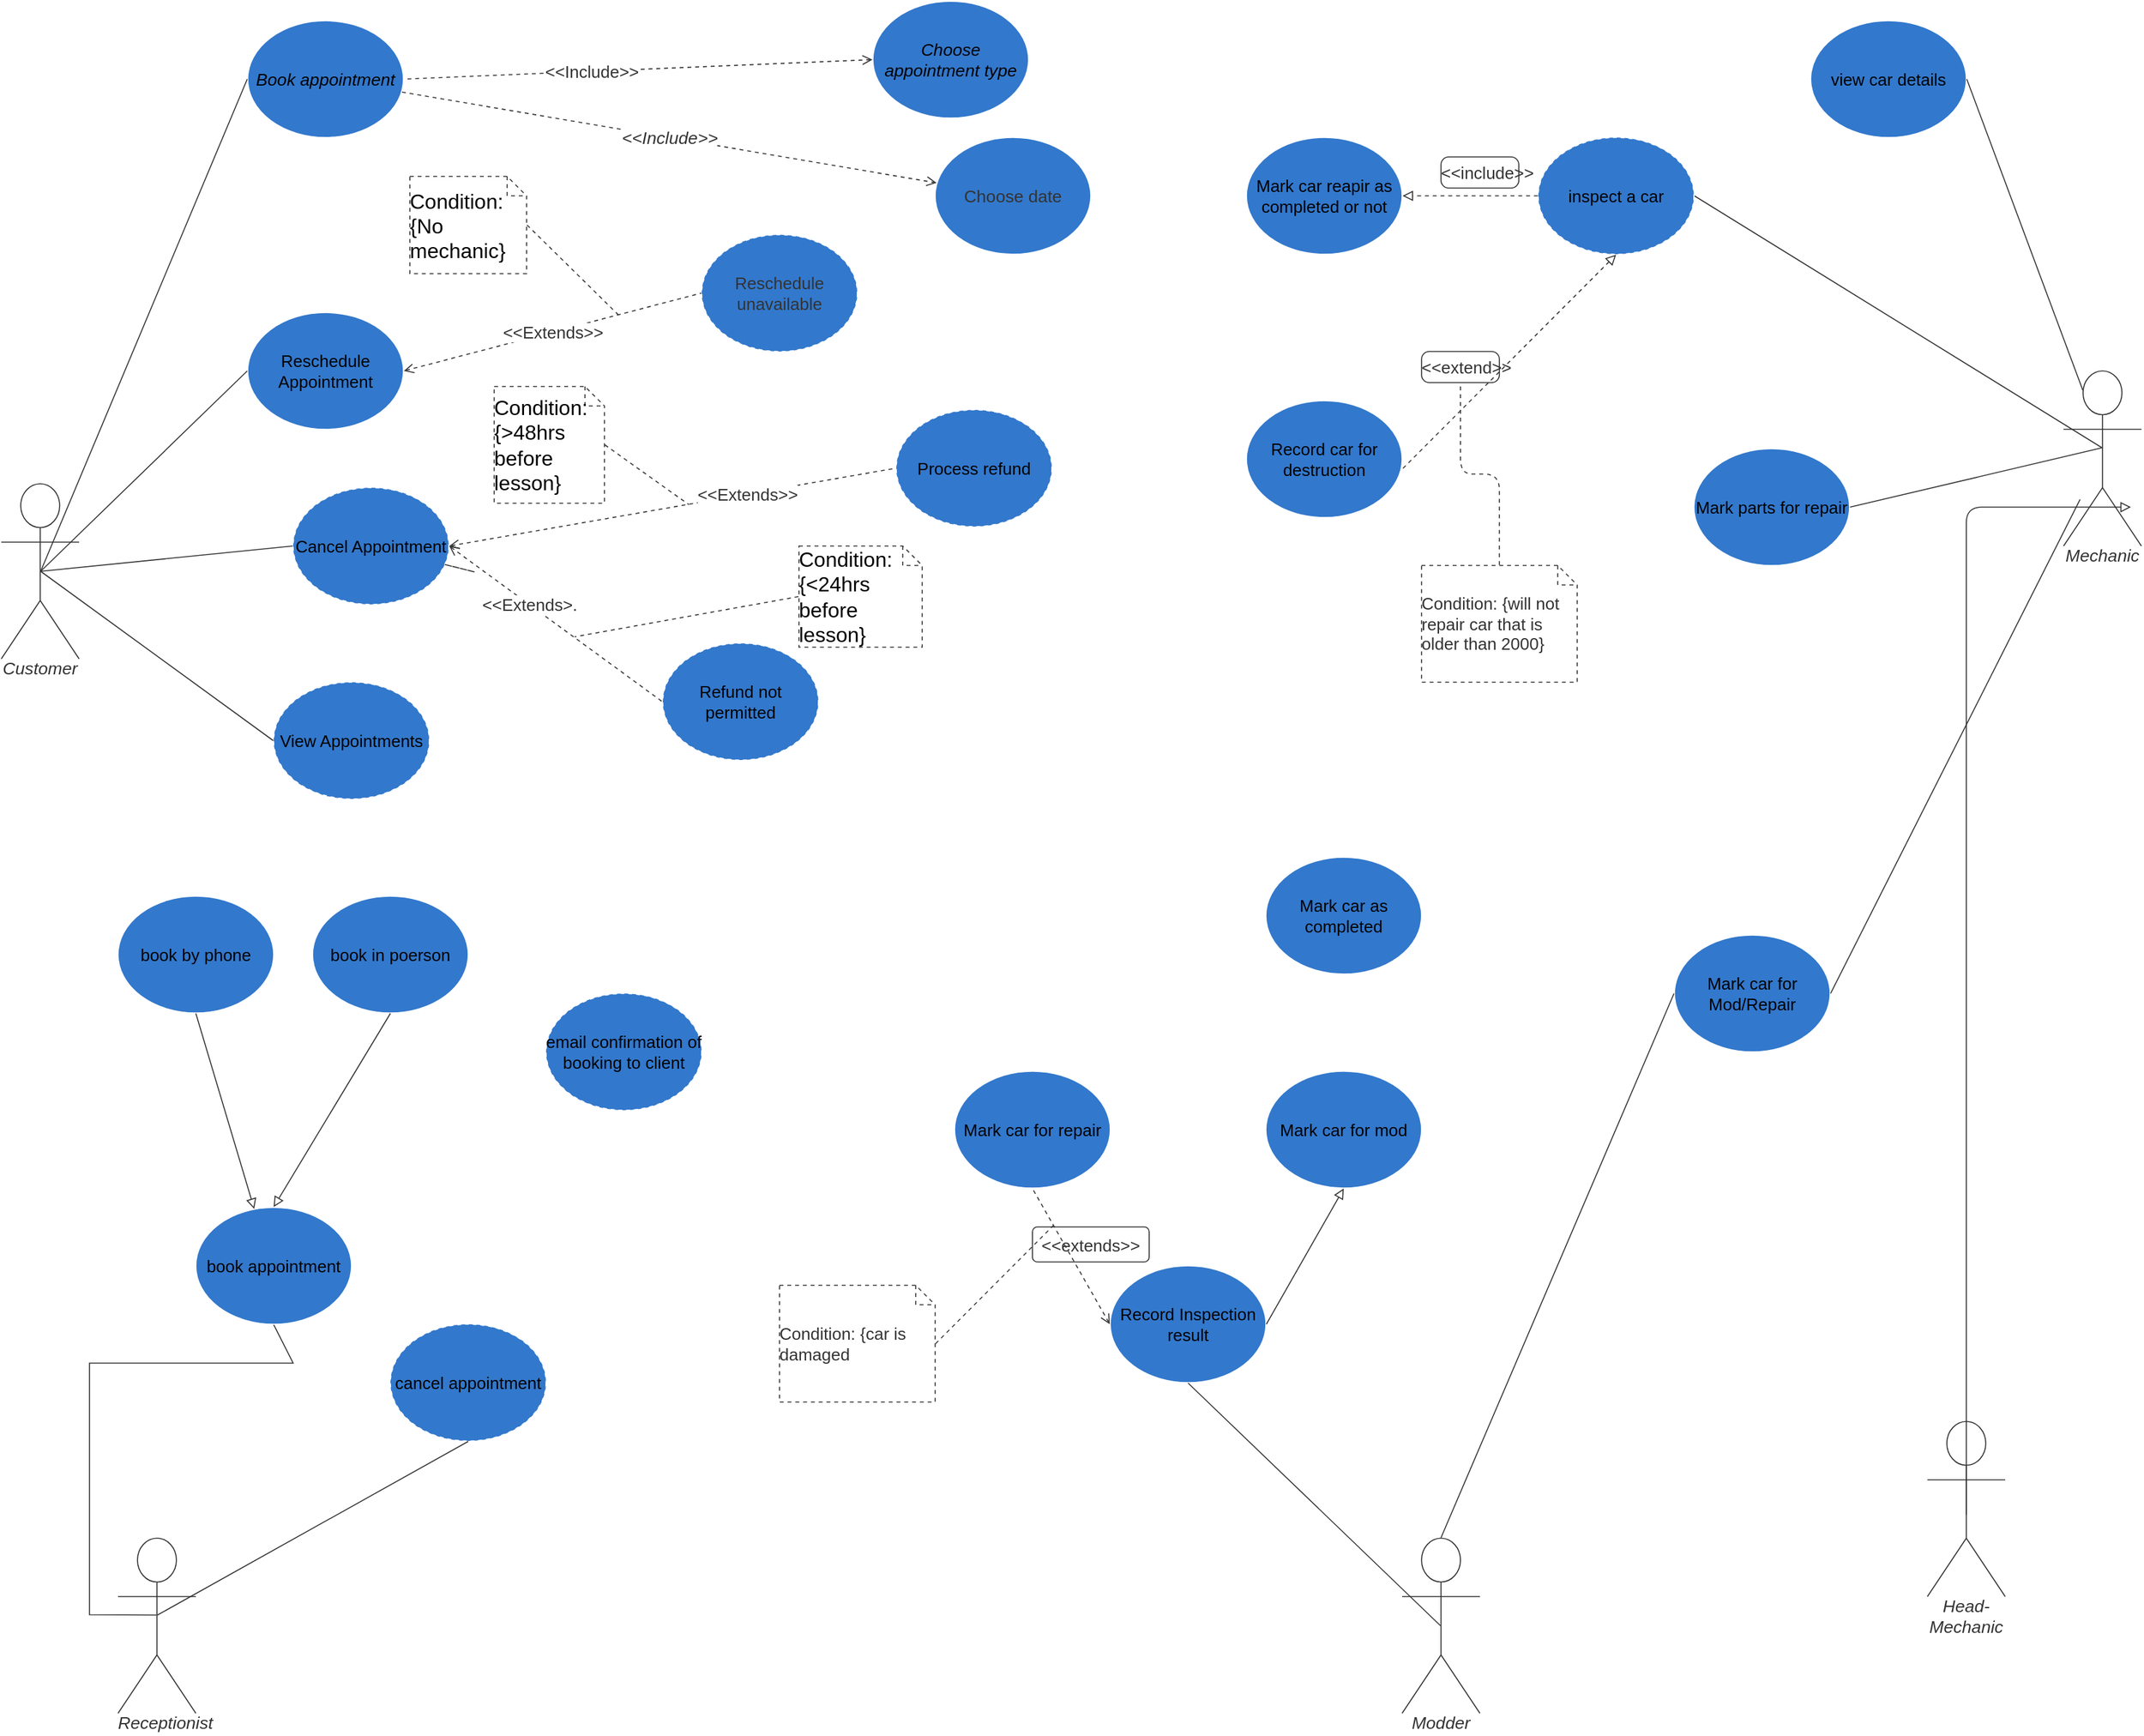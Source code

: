 <mxfile version="15.8.2" type="github">
  <diagram id="Y7WWSDAfvK85BgQn_pmk" name="Page-1">
    <mxGraphModel dx="2926" dy="1158" grid="1" gridSize="10" guides="1" tooltips="1" connect="1" arrows="1" fold="1" page="1" pageScale="1" pageWidth="850" pageHeight="1100" math="0" shadow="0">
      <root>
        <mxCell id="0" />
        <mxCell id="1" parent="0" />
        <UserObject label="&amp;lt;&amp;lt;extends&amp;gt;&amp;gt;" lucidchartObjectId="PM2qZnHVpai8" id="RZULVZN663qODn4eYaS_-1">
          <mxCell style="html=1;overflow=block;blockSpacing=1;whiteSpace=wrap;container=1;whiteSpace=wrap;fontSize=13;fontColor=#333333;align=center;spacing=0;strokeColor=#333333;strokeOpacity=100;fillOpacity=0;rounded=1;absoluteArcSize=1;arcSize=7.5;fillColor=#000000;strokeWidth=0.8;" vertex="1" parent="1">
            <mxGeometry x="165" y="1055" width="90" height="27" as="geometry" />
          </mxCell>
        </UserObject>
        <UserObject label="Customer" lucidchartObjectId=".Q4MOHSBDm2E" id="RZULVZN663qODn4eYaS_-2">
          <mxCell style="html=1;overflow=block;blockSpacing=1;whiteSpace=wrap;shape=umlActor;labelPosition=center;verticalLabelPosition=bottom;verticalAlign=top;whiteSpace=nowrap;whiteSpace=wrap;fontSize=13.3;fontColor=#333333;fontStyle=2;spacing=0;strokeColor=#333333;strokeOpacity=100;rounded=1;absoluteArcSize=1;arcSize=7.5;fillColor=#ffffff;strokeWidth=0.8;" vertex="1" parent="1">
            <mxGeometry x="-630" y="482" width="60" height="135" as="geometry" />
          </mxCell>
        </UserObject>
        <UserObject label="Mechanic" lucidchartObjectId=".Q4MG143k2o2" id="RZULVZN663qODn4eYaS_-3">
          <mxCell style="html=1;overflow=block;blockSpacing=1;whiteSpace=wrap;shape=umlActor;labelPosition=center;verticalLabelPosition=bottom;verticalAlign=top;whiteSpace=nowrap;whiteSpace=wrap;fontSize=13.3;fontColor=#333333;fontStyle=2;spacing=0;strokeColor=#333333;strokeOpacity=100;rounded=1;absoluteArcSize=1;arcSize=7.5;fillColor=#ffffff;strokeWidth=0.8;" vertex="1" parent="1">
            <mxGeometry x="960" y="395" width="60" height="135" as="geometry" />
          </mxCell>
        </UserObject>
        <UserObject label="Book appointment" lucidchartObjectId=".Q4M82ccuo9S" id="RZULVZN663qODn4eYaS_-4">
          <mxCell style="html=1;overflow=block;blockSpacing=1;whiteSpace=wrap;ellipse;whiteSpace=wrap;fontSize=13.3;fontColor=#000000;fontStyle=2;align=center;spacing=0;verticalAlign=middle;strokeColor=#ffffff;strokeOpacity=100;fillOpacity=100;rounded=1;absoluteArcSize=1;arcSize=7.5;fillColor=#3278cc;strokeWidth=0.8;" vertex="1" parent="1">
            <mxGeometry x="-440" y="125" width="120" height="90" as="geometry" />
          </mxCell>
        </UserObject>
        <UserObject label="Choose  appointment type" lucidchartObjectId=".Q4M-m0Nwd3n" id="RZULVZN663qODn4eYaS_-5">
          <mxCell style="html=1;overflow=block;blockSpacing=1;whiteSpace=wrap;ellipse;whiteSpace=wrap;fontSize=13.3;fontColor=#000000;fontStyle=2;align=center;spacing=0;verticalAlign=middle;strokeColor=#ffffff;strokeOpacity=100;fillOpacity=100;rounded=1;absoluteArcSize=1;arcSize=7.5;fillColor=#3278cc;strokeWidth=0.8;" vertex="1" parent="1">
            <mxGeometry x="42" y="110" width="120" height="90" as="geometry" />
          </mxCell>
        </UserObject>
        <UserObject label="Choose date" lucidchartObjectId=".Q4M-E~2-rLI" id="RZULVZN663qODn4eYaS_-6">
          <mxCell style="html=1;overflow=block;blockSpacing=1;whiteSpace=wrap;ellipse;whiteSpace=wrap;fontSize=13.3;fontColor=#333333;align=center;spacing=0;verticalAlign=middle;strokeColor=#ffffff;strokeOpacity=100;fillOpacity=100;rounded=1;absoluteArcSize=1;arcSize=7.5;fillColor=#3278cc;strokeWidth=0.8;" vertex="1" parent="1">
            <mxGeometry x="90" y="215" width="120" height="90" as="geometry" />
          </mxCell>
        </UserObject>
        <UserObject label="" lucidchartObjectId=".Q4MYe-bv_wy" id="RZULVZN663qODn4eYaS_-7">
          <mxCell style="html=1;jettySize=18;whiteSpace=wrap;fontSize=13;strokeColor=#333333;strokeOpacity=100;strokeWidth=0.8;rounded=0;startArrow=none;;endArrow=none;;exitX=0.506;exitY=0.5;exitPerimeter=0;entryX=-0.003;entryY=0.5;entryPerimeter=0;" edge="1" parent="1" source="RZULVZN663qODn4eYaS_-2" target="RZULVZN663qODn4eYaS_-4">
            <mxGeometry width="100" height="100" relative="1" as="geometry">
              <Array as="points" />
            </mxGeometry>
          </mxCell>
        </UserObject>
        <UserObject label="" lucidchartObjectId=".Q4MsHjaNKUe" id="RZULVZN663qODn4eYaS_-8">
          <mxCell style="html=1;jettySize=18;whiteSpace=wrap;fontSize=13;strokeColor=#333333;strokeOpacity=100;dashed=1;fixDash=1;strokeWidth=0.8;rounded=0;startArrow=none;;endArrow=open;;exitX=0.991;exitY=0.611;exitPerimeter=0;entryX=0.009;entryY=0.389;entryPerimeter=0;" edge="1" parent="1" source="RZULVZN663qODn4eYaS_-4" target="RZULVZN663qODn4eYaS_-6">
            <mxGeometry width="100" height="100" relative="1" as="geometry">
              <Array as="points" />
            </mxGeometry>
          </mxCell>
        </UserObject>
        <mxCell id="RZULVZN663qODn4eYaS_-9" value="&amp;lt;&amp;lt;Include&amp;gt;&amp;gt;" style="text;html=1;resizable=0;labelBackgroundColor=#ffffff;align=center;verticalAlign=middle;fontStyle=2;fontColor=#333333;;fontSize=13.3;" vertex="1" parent="RZULVZN663qODn4eYaS_-8">
          <mxGeometry relative="1" as="geometry" />
        </mxCell>
        <UserObject label="Modder" lucidchartObjectId="PHmnq0XMo5mH" id="RZULVZN663qODn4eYaS_-10">
          <mxCell style="html=1;overflow=block;blockSpacing=1;whiteSpace=wrap;shape=umlActor;labelPosition=center;verticalLabelPosition=bottom;verticalAlign=top;whiteSpace=nowrap;whiteSpace=wrap;fontSize=13.3;fontColor=#333333;fontStyle=2;spacing=0;strokeColor=#333333;strokeOpacity=100;rounded=1;absoluteArcSize=1;arcSize=7.5;fillColor=#ffffff;strokeWidth=0.8;" vertex="1" parent="1">
            <mxGeometry x="450" y="1295" width="60" height="135" as="geometry" />
          </mxCell>
        </UserObject>
        <UserObject label="Head-Mechanic" lucidchartObjectId="SHmn~vBo4NZ~" id="RZULVZN663qODn4eYaS_-11">
          <mxCell style="html=1;overflow=block;blockSpacing=1;whiteSpace=wrap;shape=umlActor;labelPosition=center;verticalLabelPosition=bottom;verticalAlign=top;whiteSpace=nowrap;whiteSpace=wrap;fontSize=13.3;fontColor=#333333;fontStyle=2;spacing=0;strokeColor=#333333;strokeOpacity=100;rounded=1;absoluteArcSize=1;arcSize=7.5;fillColor=#ffffff;strokeWidth=0.8;" vertex="1" parent="1">
            <mxGeometry x="855" y="1205" width="60" height="135" as="geometry" />
          </mxCell>
        </UserObject>
        <UserObject label="Receptionist" lucidchartObjectId="YHmn7QJKc5ht" id="RZULVZN663qODn4eYaS_-12">
          <mxCell style="html=1;overflow=block;blockSpacing=1;whiteSpace=wrap;shape=umlActor;labelPosition=center;verticalLabelPosition=bottom;verticalAlign=top;whiteSpace=nowrap;whiteSpace=wrap;fontSize=13.3;fontColor=#333333;fontStyle=2;spacing=0;strokeColor=#333333;strokeOpacity=100;rounded=1;absoluteArcSize=1;arcSize=7.5;fillColor=#ffffff;strokeWidth=0.8;" vertex="1" parent="1">
            <mxGeometry x="-540" y="1295" width="60" height="135" as="geometry" />
          </mxCell>
        </UserObject>
        <UserObject label="view car details" lucidchartObjectId="CH~oWJ6c4LuN" id="RZULVZN663qODn4eYaS_-13">
          <mxCell style="html=1;overflow=block;blockSpacing=1;whiteSpace=wrap;ellipse;whiteSpace=wrap;fontSize=13;spacing=0;strokeColor=#ffffff;strokeOpacity=100;fillOpacity=100;rounded=1;absoluteArcSize=1;arcSize=7.5;fillColor=#3278cc;strokeWidth=0.8;" vertex="1" parent="1">
            <mxGeometry x="765" y="125" width="120" height="90" as="geometry" />
          </mxCell>
        </UserObject>
        <UserObject label="Mark car for Mod/Repair" lucidchartObjectId="fI~o2mmQMFoB" id="RZULVZN663qODn4eYaS_-14">
          <mxCell style="html=1;overflow=block;blockSpacing=1;whiteSpace=wrap;ellipse;whiteSpace=wrap;fontSize=13;spacing=0;strokeColor=#ffffff;strokeOpacity=100;fillOpacity=100;rounded=1;absoluteArcSize=1;arcSize=7.5;fillColor=#3278cc;strokeWidth=0.8;" vertex="1" parent="1">
            <mxGeometry x="660" y="830" width="120" height="90" as="geometry" />
          </mxCell>
        </UserObject>
        <UserObject label="" lucidchartObjectId="YI~oLpTDEYvX" id="RZULVZN663qODn4eYaS_-15">
          <mxCell style="html=1;jettySize=18;whiteSpace=wrap;fontSize=13;strokeColor=#333333;strokeOpacity=100;strokeWidth=0.8;rounded=0;startArrow=none;;endArrow=none;;exitX=0.494;exitY=0.439;exitPerimeter=0;entryX=1.003;entryY=0.5;entryPerimeter=0;" edge="1" parent="1" source="RZULVZN663qODn4eYaS_-3" target="RZULVZN663qODn4eYaS_-16">
            <mxGeometry width="100" height="100" relative="1" as="geometry">
              <Array as="points" />
            </mxGeometry>
          </mxCell>
        </UserObject>
        <UserObject label="inspect a car" lucidchartObjectId="ZI~oNf8htSmT" id="RZULVZN663qODn4eYaS_-16">
          <mxCell style="html=1;overflow=block;blockSpacing=1;whiteSpace=wrap;ellipse;whiteSpace=wrap;fontSize=13;spacing=0;strokeColor=#ffffff;strokeOpacity=100;fillOpacity=100;rounded=1;absoluteArcSize=1;arcSize=7.5;fillColor=#3278cc;dashed=1;fixDash=1;strokeWidth=0.8;" vertex="1" parent="1">
            <mxGeometry x="555" y="215" width="120" height="90" as="geometry" />
          </mxCell>
        </UserObject>
        <UserObject label="Mark car reapir as completed or not" lucidchartObjectId="AM~oAcgPCIYt" id="RZULVZN663qODn4eYaS_-17">
          <mxCell style="html=1;overflow=block;blockSpacing=1;whiteSpace=wrap;ellipse;whiteSpace=wrap;fontSize=13;spacing=0;strokeColor=#ffffff;strokeOpacity=100;fillOpacity=100;rounded=1;absoluteArcSize=1;arcSize=7.5;fillColor=#3278cc;strokeWidth=0.8;" vertex="1" parent="1">
            <mxGeometry x="330" y="215" width="120" height="90" as="geometry" />
          </mxCell>
        </UserObject>
        <UserObject label="&amp;lt;&amp;lt;include&amp;gt;&amp;gt;" lucidchartObjectId="mN~ouedJQMaN" id="RZULVZN663qODn4eYaS_-18">
          <mxCell style="html=1;overflow=block;blockSpacing=1;whiteSpace=wrap;;whiteSpace=wrap;fontSize=13;fontColor=#333333;align=center;spacing=0;strokeColor=#333333;strokeOpacity=100;fillOpacity=100;rounded=1;absoluteArcSize=1;arcSize=12;fillColor=#ffffff;strokeWidth=0.8;" vertex="1" parent="1">
            <mxGeometry x="480" y="230" width="60" height="24" as="geometry" />
          </mxCell>
        </UserObject>
        <UserObject label="" lucidchartObjectId="DZ~oqvtiq2aD" id="RZULVZN663qODn4eYaS_-19">
          <mxCell style="html=1;jettySize=18;whiteSpace=wrap;fontSize=13;strokeColor=#333333;strokeOpacity=100;strokeWidth=0.8;rounded=0;startArrow=none;;endArrow=none;;exitX=1.003;exitY=0.5;exitPerimeter=0;entryX=0.247;entryY=0.11;entryPerimeter=0;" edge="1" parent="1" source="RZULVZN663qODn4eYaS_-13" target="RZULVZN663qODn4eYaS_-3">
            <mxGeometry width="100" height="100" relative="1" as="geometry">
              <Array as="points" />
            </mxGeometry>
          </mxCell>
        </UserObject>
        <UserObject label="" lucidchartObjectId="KZ~oAJrY41O1" id="RZULVZN663qODn4eYaS_-20">
          <mxCell style="html=1;jettySize=18;whiteSpace=wrap;fontSize=13;strokeColor=#333333;strokeOpacity=100;strokeWidth=0.8;rounded=0;startArrow=none;;endArrow=none;;exitX=1.003;exitY=0.5;exitPerimeter=0;entryX=0.212;entryY=0.734;entryPerimeter=0;" edge="1" parent="1" source="RZULVZN663qODn4eYaS_-14" target="RZULVZN663qODn4eYaS_-3">
            <mxGeometry width="100" height="100" relative="1" as="geometry">
              <Array as="points" />
            </mxGeometry>
          </mxCell>
        </UserObject>
        <UserObject label="" lucidchartObjectId="P0~oqOukLtA0" id="RZULVZN663qODn4eYaS_-21">
          <mxCell style="html=1;jettySize=18;whiteSpace=wrap;fontSize=13;strokeColor=#333333;strokeOpacity=100;strokeWidth=0.8;rounded=0;startArrow=none;;endArrow=none;;exitX=0.5;exitY=-0.003;exitPerimeter=0;entryX=-0.003;entryY=0.5;entryPerimeter=0;" edge="1" parent="1" source="RZULVZN663qODn4eYaS_-10" target="RZULVZN663qODn4eYaS_-14">
            <mxGeometry width="100" height="100" relative="1" as="geometry">
              <Array as="points" />
            </mxGeometry>
          </mxCell>
        </UserObject>
        <UserObject label="Condition: {will not repair car that is older than 2000}" lucidchartObjectId="X4~o7RoEeA~a" id="RZULVZN663qODn4eYaS_-22">
          <mxCell style="html=1;overflow=block;blockSpacing=1;whiteSpace=wrap;shape=note;size=15;whiteSpace=wrap;fontSize=13;fontColor=#333333;align=center;align=left;spacing=0;strokeColor=#333333;strokeOpacity=100;fillOpacity=100;rounded=1;absoluteArcSize=1;arcSize=12;fillColor=#ffffff;dashed=1;fixDash=1;strokeWidth=0.8;" vertex="1" parent="1">
            <mxGeometry x="465" y="545" width="120" height="90" as="geometry" />
          </mxCell>
        </UserObject>
        <UserObject label="" lucidchartObjectId="94~oZeXjvl31" id="RZULVZN663qODn4eYaS_-23">
          <mxCell style="html=1;jettySize=18;whiteSpace=wrap;fontSize=13;strokeColor=#333333;strokeOpacity=100;dashed=1;fixDash=1;strokeWidth=0.8;rounded=1;arcSize=24;edgeStyle=orthogonalEdgeStyle;startArrow=none;;endArrow=none;;exitX=0.5;exitY=-0.004;exitPerimeter=0;entryX=0.5;entryY=1.015;entryPerimeter=0;" edge="1" parent="1" source="RZULVZN663qODn4eYaS_-22" target="RZULVZN663qODn4eYaS_-26">
            <mxGeometry width="100" height="100" relative="1" as="geometry">
              <Array as="points" />
            </mxGeometry>
          </mxCell>
        </UserObject>
        <UserObject label="" lucidchartObjectId="g~~oOLO8Ri4x" id="RZULVZN663qODn4eYaS_-24">
          <mxCell style="html=1;jettySize=18;whiteSpace=wrap;fontSize=13;strokeColor=#333333;strokeOpacity=100;strokeWidth=0.8;rounded=1;arcSize=24;edgeStyle=orthogonalEdgeStyle;startArrow=block;startFill=0;;endArrow=none;;exitX=0.865;exitY=0.778;exitPerimeter=0;entryX=0.5;entryY=0.532;entryPerimeter=0;" edge="1" parent="1" source="RZULVZN663qODn4eYaS_-3" target="RZULVZN663qODn4eYaS_-11">
            <mxGeometry width="100" height="100" relative="1" as="geometry">
              <Array as="points" />
            </mxGeometry>
          </mxCell>
        </UserObject>
        <UserObject label="Record car for destruction" lucidchartObjectId="uaapsVs1eE.r" id="RZULVZN663qODn4eYaS_-25">
          <mxCell style="html=1;overflow=block;blockSpacing=1;whiteSpace=wrap;ellipse;whiteSpace=wrap;fontSize=13;spacing=0;strokeColor=#ffffff;strokeOpacity=100;fillOpacity=100;rounded=1;absoluteArcSize=1;arcSize=7.5;fillColor=#3278cc;strokeWidth=0.8;" vertex="1" parent="1">
            <mxGeometry x="330" y="418" width="120" height="90" as="geometry" />
          </mxCell>
        </UserObject>
        <UserObject label="&amp;lt;&amp;lt;extend&amp;gt;&amp;gt;" lucidchartObjectId="~capH1p05-x2" id="RZULVZN663qODn4eYaS_-26">
          <mxCell style="html=1;overflow=block;blockSpacing=1;whiteSpace=wrap;;whiteSpace=wrap;fontSize=13;fontColor=#333333;align=center;spacing=0;strokeColor=#333333;strokeOpacity=100;fillOpacity=100;rounded=1;absoluteArcSize=1;arcSize=12;fillColor=#ffffff;strokeWidth=0.8;" vertex="1" parent="1">
            <mxGeometry x="465" y="380" width="60" height="24" as="geometry" />
          </mxCell>
        </UserObject>
        <UserObject label="Mark parts for repair" lucidchartObjectId="OVEqGw0Y2wSU" id="RZULVZN663qODn4eYaS_-27">
          <mxCell style="html=1;overflow=block;blockSpacing=1;whiteSpace=wrap;ellipse;whiteSpace=wrap;fontSize=13;spacing=0;strokeColor=#ffffff;strokeOpacity=100;fillOpacity=100;rounded=1;absoluteArcSize=1;arcSize=7.5;fillColor=#3278cc;strokeWidth=0.8;" vertex="1" parent="1">
            <mxGeometry x="675" y="455" width="120" height="90" as="geometry" />
          </mxCell>
        </UserObject>
        <UserObject label="" lucidchartObjectId="KWEqiB-AGTI6" id="RZULVZN663qODn4eYaS_-28">
          <mxCell style="html=1;jettySize=18;whiteSpace=wrap;fontSize=13;strokeColor=#333333;strokeOpacity=100;strokeWidth=0.8;rounded=0;startArrow=none;;endArrow=none;;exitX=0.494;exitY=0.439;exitPerimeter=0;entryX=1.003;entryY=0.5;entryPerimeter=0;" edge="1" parent="1" source="RZULVZN663qODn4eYaS_-3" target="RZULVZN663qODn4eYaS_-27">
            <mxGeometry width="100" height="100" relative="1" as="geometry">
              <Array as="points" />
            </mxGeometry>
          </mxCell>
        </UserObject>
        <UserObject label="" lucidchartObjectId="-0EqQTSguNnP" id="RZULVZN663qODn4eYaS_-29">
          <mxCell style="html=1;jettySize=18;whiteSpace=wrap;fontSize=13;strokeColor=#333333;strokeOpacity=100;dashed=1;fixDash=1;strokeWidth=0.8;rounded=1;arcSize=24;edgeStyle=orthogonalEdgeStyle;startArrow=none;;endArrow=block;endFill=0;;exitX=-0.003;exitY=0.5;exitPerimeter=0;entryX=1.003;entryY=0.5;entryPerimeter=0;" edge="1" parent="1" source="RZULVZN663qODn4eYaS_-16" target="RZULVZN663qODn4eYaS_-17">
            <mxGeometry width="100" height="100" relative="1" as="geometry">
              <Array as="points" />
            </mxGeometry>
          </mxCell>
        </UserObject>
        <UserObject label="" lucidchartObjectId="h1EqX_hXQau-" id="RZULVZN663qODn4eYaS_-30">
          <mxCell style="html=1;jettySize=18;whiteSpace=wrap;fontSize=13;strokeColor=#333333;strokeOpacity=100;dashed=1;fixDash=1;strokeWidth=0.8;rounded=0;startArrow=block;startFill=0;;endArrow=none;;exitX=0.5;exitY=1.004;exitPerimeter=0;entryX=0.994;entryY=0.595;entryPerimeter=0;" edge="1" parent="1" source="RZULVZN663qODn4eYaS_-16" target="RZULVZN663qODn4eYaS_-25">
            <mxGeometry width="100" height="100" relative="1" as="geometry">
              <Array as="points" />
            </mxGeometry>
          </mxCell>
        </UserObject>
        <UserObject label="" lucidchartObjectId="UNTqpM2koKiT" id="RZULVZN663qODn4eYaS_-31">
          <mxCell style="html=1;jettySize=18;whiteSpace=wrap;fontSize=13;strokeColor=#333333;strokeOpacity=100;strokeWidth=0.8;rounded=0;startArrow=none;;endArrow=none;;exitX=0.494;exitY=0.439;exitPerimeter=0;entryX=0.5;entryY=1.004;entryPerimeter=0;" edge="1" parent="1" source="RZULVZN663qODn4eYaS_-12" target="RZULVZN663qODn4eYaS_-32">
            <mxGeometry width="100" height="100" relative="1" as="geometry">
              <Array as="points">
                <mxPoint x="-562" y="1354" />
                <mxPoint x="-562" y="1160" />
                <mxPoint x="-405" y="1160" />
              </Array>
            </mxGeometry>
          </mxCell>
        </UserObject>
        <UserObject label="book appointment " lucidchartObjectId="VNTqxWf5_EfD" id="RZULVZN663qODn4eYaS_-32">
          <mxCell style="html=1;overflow=block;blockSpacing=1;whiteSpace=wrap;ellipse;whiteSpace=wrap;fontSize=13;spacing=0;strokeColor=#ffffff;strokeOpacity=100;fillOpacity=100;rounded=1;absoluteArcSize=1;arcSize=7.5;fillColor=#3278cc;strokeWidth=0.8;" vertex="1" parent="1">
            <mxGeometry x="-480" y="1040" width="120" height="90" as="geometry" />
          </mxCell>
        </UserObject>
        <UserObject label="" lucidchartObjectId="FSTqG34B0KLO" id="RZULVZN663qODn4eYaS_-33">
          <mxCell style="html=1;jettySize=18;whiteSpace=wrap;fontSize=13;strokeColor=#333333;strokeOpacity=100;strokeWidth=0.8;rounded=0;startArrow=none;;endArrow=none;;exitX=0.506;exitY=0.439;exitPerimeter=0;entryX=0.5;entryY=1.004;entryPerimeter=0;" edge="1" parent="1" source="RZULVZN663qODn4eYaS_-12" target="RZULVZN663qODn4eYaS_-34">
            <mxGeometry width="100" height="100" relative="1" as="geometry">
              <Array as="points" />
            </mxGeometry>
          </mxCell>
        </UserObject>
        <UserObject label="cancel appointment" lucidchartObjectId="QSTqQmaDY~zK" id="RZULVZN663qODn4eYaS_-34">
          <mxCell style="html=1;overflow=block;blockSpacing=1;whiteSpace=wrap;ellipse;whiteSpace=wrap;fontSize=13;spacing=0;strokeColor=#ffffff;strokeOpacity=100;fillOpacity=100;rounded=1;absoluteArcSize=1;arcSize=7.5;fillColor=#3278cc;dashed=1;fixDash=1;strokeWidth=0.8;" vertex="1" parent="1">
            <mxGeometry x="-330" y="1130" width="120" height="90" as="geometry" />
          </mxCell>
        </UserObject>
        <UserObject label="Record Inspection result" lucidchartObjectId="ZSTqWgjHUTyP" id="RZULVZN663qODn4eYaS_-35">
          <mxCell style="html=1;overflow=block;blockSpacing=1;whiteSpace=wrap;ellipse;whiteSpace=wrap;fontSize=13;spacing=0;strokeColor=#ffffff;strokeOpacity=100;fillOpacity=100;rounded=1;absoluteArcSize=1;arcSize=7.5;fillColor=#3278cc;strokeWidth=0.8;" vertex="1" parent="1">
            <mxGeometry x="225" y="1085" width="120" height="90" as="geometry" />
          </mxCell>
        </UserObject>
        <UserObject label="" lucidchartObjectId="uTTqAl9~CjQP" id="RZULVZN663qODn4eYaS_-36">
          <mxCell style="html=1;jettySize=18;whiteSpace=wrap;fontSize=13;strokeColor=#333333;strokeOpacity=100;strokeWidth=0.8;rounded=0;startArrow=none;;endArrow=none;;exitX=0.5;exitY=1.004;exitPerimeter=0;entryX=0.494;entryY=0.5;entryPerimeter=0;" edge="1" parent="1" source="RZULVZN663qODn4eYaS_-35" target="RZULVZN663qODn4eYaS_-10">
            <mxGeometry width="100" height="100" relative="1" as="geometry">
              <Array as="points" />
            </mxGeometry>
          </mxCell>
        </UserObject>
        <UserObject label="book by phone" lucidchartObjectId="yTTq_5hZqBCi" id="RZULVZN663qODn4eYaS_-37">
          <mxCell style="html=1;overflow=block;blockSpacing=1;whiteSpace=wrap;ellipse;whiteSpace=wrap;fontSize=13;spacing=0;strokeColor=#ffffff;strokeOpacity=100;fillOpacity=100;rounded=1;absoluteArcSize=1;arcSize=7.5;fillColor=#3278cc;strokeWidth=0.8;" vertex="1" parent="1">
            <mxGeometry x="-540" y="800" width="120" height="90" as="geometry" />
          </mxCell>
        </UserObject>
        <UserObject label="book in poerson" lucidchartObjectId="BTTqwBoDXqji" id="RZULVZN663qODn4eYaS_-38">
          <mxCell style="html=1;overflow=block;blockSpacing=1;whiteSpace=wrap;ellipse;whiteSpace=wrap;fontSize=13;spacing=0;strokeColor=#ffffff;strokeOpacity=100;fillOpacity=100;rounded=1;absoluteArcSize=1;arcSize=7.5;fillColor=#3278cc;strokeWidth=0.8;" vertex="1" parent="1">
            <mxGeometry x="-390" y="800" width="120" height="90" as="geometry" />
          </mxCell>
        </UserObject>
        <UserObject label="" lucidchartObjectId="dUTqMsYpqsgF" id="RZULVZN663qODn4eYaS_-39">
          <mxCell style="html=1;jettySize=18;whiteSpace=wrap;fontSize=13;strokeColor=#333333;strokeOpacity=100;strokeWidth=0.8;rounded=0;startArrow=none;;endArrow=block;endFill=0;;exitX=0.5;exitY=1.004;exitPerimeter=0;entryX=0.375;entryY=0.012;entryPerimeter=0;" edge="1" parent="1" source="RZULVZN663qODn4eYaS_-37" target="RZULVZN663qODn4eYaS_-32">
            <mxGeometry width="100" height="100" relative="1" as="geometry">
              <Array as="points" />
            </mxGeometry>
          </mxCell>
        </UserObject>
        <UserObject label="" lucidchartObjectId="gUTqaMc0lYYa" id="RZULVZN663qODn4eYaS_-40">
          <mxCell style="html=1;jettySize=18;whiteSpace=wrap;fontSize=13;strokeColor=#333333;strokeOpacity=100;strokeWidth=0.8;rounded=0;startArrow=none;;endArrow=block;endFill=0;;exitX=0.5;exitY=1.004;exitPerimeter=0;entryX=0.5;entryY=-0.004;entryPerimeter=0;" edge="1" parent="1" source="RZULVZN663qODn4eYaS_-38" target="RZULVZN663qODn4eYaS_-32">
            <mxGeometry width="100" height="100" relative="1" as="geometry">
              <Array as="points" />
            </mxGeometry>
          </mxCell>
        </UserObject>
        <UserObject label="Mark car for mod" lucidchartObjectId="CVTqfQa8Tghk" id="RZULVZN663qODn4eYaS_-41">
          <mxCell style="html=1;overflow=block;blockSpacing=1;whiteSpace=wrap;ellipse;whiteSpace=wrap;fontSize=13;spacing=0;strokeColor=#ffffff;strokeOpacity=100;fillOpacity=100;rounded=1;absoluteArcSize=1;arcSize=7.5;fillColor=#3278cc;strokeWidth=0.8;" vertex="1" parent="1">
            <mxGeometry x="345" y="935" width="120" height="90" as="geometry" />
          </mxCell>
        </UserObject>
        <UserObject label="email confirmation of booking to client" lucidchartObjectId="1VTqq7uflz4m" id="RZULVZN663qODn4eYaS_-42">
          <mxCell style="html=1;overflow=block;blockSpacing=1;whiteSpace=wrap;ellipse;whiteSpace=wrap;fontSize=13;spacing=0;strokeColor=#ffffff;strokeOpacity=100;fillOpacity=100;rounded=1;absoluteArcSize=1;arcSize=7.5;fillColor=#3278cc;dashed=1;fixDash=1;strokeWidth=0.8;" vertex="1" parent="1">
            <mxGeometry x="-210" y="875" width="120" height="90" as="geometry" />
          </mxCell>
        </UserObject>
        <UserObject label="Mark car for repair" lucidchartObjectId="LD2qbD7IsWOv" id="RZULVZN663qODn4eYaS_-43">
          <mxCell style="html=1;overflow=block;blockSpacing=1;whiteSpace=wrap;ellipse;whiteSpace=wrap;fontSize=13;spacing=0;strokeColor=#ffffff;strokeOpacity=100;fillOpacity=100;rounded=1;absoluteArcSize=1;arcSize=7.5;fillColor=#3278cc;strokeWidth=0.8;" vertex="1" parent="1">
            <mxGeometry x="105" y="935" width="120" height="90" as="geometry" />
          </mxCell>
        </UserObject>
        <UserObject label="Mark car as completed" lucidchartObjectId="KG2qYYG5B5tX" id="RZULVZN663qODn4eYaS_-44">
          <mxCell style="html=1;overflow=block;blockSpacing=1;whiteSpace=wrap;ellipse;whiteSpace=wrap;fontSize=13;spacing=0;strokeColor=#ffffff;strokeOpacity=100;fillOpacity=100;rounded=1;absoluteArcSize=1;arcSize=7.5;fillColor=#3278cc;strokeWidth=0.8;" vertex="1" parent="1">
            <mxGeometry x="345" y="770" width="120" height="90" as="geometry" />
          </mxCell>
        </UserObject>
        <UserObject label="" lucidchartObjectId="nK2qnpM5XHhl" id="RZULVZN663qODn4eYaS_-45">
          <mxCell style="html=1;jettySize=18;whiteSpace=wrap;fontSize=13;strokeColor=#333333;strokeOpacity=100;dashed=1;fixDash=1;strokeWidth=0.8;rounded=0;startArrow=open;;endArrow=none;;exitX=-0.003;exitY=0.5;exitPerimeter=0;entryX=0.5;entryY=1.004;entryPerimeter=0;" edge="1" parent="1" source="RZULVZN663qODn4eYaS_-35" target="RZULVZN663qODn4eYaS_-43">
            <mxGeometry width="100" height="100" relative="1" as="geometry">
              <Array as="points" />
            </mxGeometry>
          </mxCell>
        </UserObject>
        <UserObject label="" lucidchartObjectId="BK2qjmxcHMKt" id="RZULVZN663qODn4eYaS_-46">
          <mxCell style="html=1;jettySize=18;whiteSpace=wrap;fontSize=13;strokeColor=#333333;strokeOpacity=100;strokeWidth=0.8;rounded=0;startArrow=none;;endArrow=block;endFill=0;;exitX=1.003;exitY=0.5;exitPerimeter=0;entryX=0.5;entryY=1.004;entryPerimeter=0;" edge="1" parent="1" source="RZULVZN663qODn4eYaS_-35" target="RZULVZN663qODn4eYaS_-41">
            <mxGeometry width="100" height="100" relative="1" as="geometry">
              <Array as="points" />
            </mxGeometry>
          </mxCell>
        </UserObject>
        <UserObject label="Condition: {car is damaged" lucidchartObjectId="2M2q5-2wPiri" id="RZULVZN663qODn4eYaS_-47">
          <mxCell style="html=1;overflow=block;blockSpacing=1;whiteSpace=wrap;shape=note;size=15;whiteSpace=wrap;fontSize=13;fontColor=#333333;align=center;align=left;spacing=0;strokeColor=#333333;strokeOpacity=100;fillOpacity=100;rounded=1;absoluteArcSize=1;arcSize=12;fillColor=#ffffff;dashed=1;fixDash=1;strokeWidth=0.8;" vertex="1" parent="1">
            <mxGeometry x="-30" y="1100" width="120" height="90" as="geometry" />
          </mxCell>
        </UserObject>
        <UserObject label="" lucidchartObjectId="eN2qMrTDU.H3" id="RZULVZN663qODn4eYaS_-48">
          <mxCell style="html=1;jettySize=18;whiteSpace=wrap;fontSize=13;strokeColor=#333333;strokeOpacity=100;dashed=1;fixDash=1;strokeWidth=0.8;rounded=0;startArrow=none;;endArrow=none;;exitX=1.003;exitY=0.5;exitPerimeter=0;" edge="1" parent="1" source="RZULVZN663qODn4eYaS_-47">
            <mxGeometry width="100" height="100" relative="1" as="geometry">
              <Array as="points" />
              <mxPoint x="181" y="1054" as="targetPoint" />
            </mxGeometry>
          </mxCell>
        </UserObject>
        <UserObject label="Reschedule Appointment" lucidchartObjectId="mrftm6o4m7uL" id="RZULVZN663qODn4eYaS_-49">
          <mxCell style="html=1;overflow=block;blockSpacing=1;whiteSpace=wrap;ellipse;whiteSpace=wrap;fontSize=13;spacing=0;strokeColor=#ffffff;strokeOpacity=100;fillOpacity=100;rounded=1;absoluteArcSize=1;arcSize=7.5;fillColor=#3278cc;strokeWidth=0.8;" vertex="1" parent="1">
            <mxGeometry x="-440" y="350" width="120" height="90" as="geometry" />
          </mxCell>
        </UserObject>
        <UserObject label="" lucidchartObjectId="3rftV6-Ou~Za" id="RZULVZN663qODn4eYaS_-50">
          <mxCell style="html=1;jettySize=18;whiteSpace=wrap;fontSize=13;strokeColor=#333333;strokeOpacity=100;strokeWidth=0.8;rounded=0;startArrow=none;;endArrow=none;;exitX=-0.003;exitY=0.5;exitPerimeter=0;entryX=0.506;entryY=0.5;entryPerimeter=0;" edge="1" parent="1" source="RZULVZN663qODn4eYaS_-49" target="RZULVZN663qODn4eYaS_-2">
            <mxGeometry width="100" height="100" relative="1" as="geometry">
              <Array as="points" />
            </mxGeometry>
          </mxCell>
        </UserObject>
        <UserObject label="Reschedule unavailable" lucidchartObjectId="-uftYD6KMABE" id="RZULVZN663qODn4eYaS_-51">
          <mxCell style="html=1;overflow=block;blockSpacing=1;whiteSpace=wrap;ellipse;whiteSpace=wrap;fontSize=13;fontColor=#333333;spacing=0;strokeColor=#ffffff;strokeOpacity=100;fillOpacity=100;rounded=1;absoluteArcSize=1;arcSize=7.5;fillColor=#3278cc;dashed=1;fixDash=1;strokeWidth=0.8;" vertex="1" parent="1">
            <mxGeometry x="-90" y="290" width="120" height="90" as="geometry" />
          </mxCell>
        </UserObject>
        <UserObject label="Cancel Appointment" lucidchartObjectId="nzft5OL9BiiU" id="RZULVZN663qODn4eYaS_-52">
          <mxCell style="html=1;overflow=block;blockSpacing=1;whiteSpace=wrap;ellipse;whiteSpace=wrap;fontSize=13;spacing=0;strokeColor=#ffffff;strokeOpacity=100;fillOpacity=100;rounded=1;absoluteArcSize=1;arcSize=7.5;fillColor=#3278cc;dashed=1;fixDash=1;strokeWidth=0.8;" vertex="1" parent="1">
            <mxGeometry x="-405" y="485" width="120" height="90" as="geometry" />
          </mxCell>
        </UserObject>
        <UserObject label="" lucidchartObjectId="szftKcdXPwRv" id="RZULVZN663qODn4eYaS_-53">
          <mxCell style="html=1;jettySize=18;whiteSpace=wrap;fontSize=13;strokeColor=#333333;strokeOpacity=100;strokeWidth=0.8;rounded=0;startArrow=none;;endArrow=none;;exitX=-0.003;exitY=0.5;exitPerimeter=0;entryX=0.506;entryY=0.5;entryPerimeter=0;" edge="1" parent="1" source="RZULVZN663qODn4eYaS_-52" target="RZULVZN663qODn4eYaS_-2">
            <mxGeometry width="100" height="100" relative="1" as="geometry">
              <Array as="points" />
            </mxGeometry>
          </mxCell>
        </UserObject>
        <UserObject label="Process refund" lucidchartObjectId="YzftNsXNCPin" id="RZULVZN663qODn4eYaS_-54">
          <mxCell style="html=1;overflow=block;blockSpacing=1;whiteSpace=wrap;ellipse;whiteSpace=wrap;fontSize=13;spacing=0;strokeColor=#ffffff;strokeOpacity=100;fillOpacity=100;rounded=1;absoluteArcSize=1;arcSize=7.5;fillColor=#3278cc;dashed=1;fixDash=1;strokeWidth=0.8;" vertex="1" parent="1">
            <mxGeometry x="60" y="425" width="120" height="90" as="geometry" />
          </mxCell>
        </UserObject>
        <UserObject label="Refund not permitted" lucidchartObjectId="hAftY-XYHSSj" id="RZULVZN663qODn4eYaS_-55">
          <mxCell style="html=1;overflow=block;blockSpacing=1;whiteSpace=wrap;ellipse;whiteSpace=wrap;fontSize=13;spacing=0;strokeColor=#ffffff;strokeOpacity=100;fillOpacity=100;rounded=1;absoluteArcSize=1;arcSize=7.5;fillColor=#3278cc;dashed=1;fixDash=1;strokeWidth=0.8;" vertex="1" parent="1">
            <mxGeometry x="-120" y="605" width="120" height="90" as="geometry" />
          </mxCell>
        </UserObject>
        <UserObject label="View Appointments" lucidchartObjectId="jBfttkGdBH5Q" id="RZULVZN663qODn4eYaS_-56">
          <mxCell style="html=1;overflow=block;blockSpacing=1;whiteSpace=wrap;ellipse;whiteSpace=wrap;fontSize=13;spacing=0;strokeColor=#ffffff;strokeOpacity=100;fillOpacity=100;rounded=1;absoluteArcSize=1;arcSize=7.5;fillColor=#3278cc;dashed=1;fixDash=1;strokeWidth=0.8;" vertex="1" parent="1">
            <mxGeometry x="-420" y="635" width="120" height="90" as="geometry" />
          </mxCell>
        </UserObject>
        <UserObject label="" lucidchartObjectId="pBftYrLVR77X" id="RZULVZN663qODn4eYaS_-57">
          <mxCell style="html=1;jettySize=18;whiteSpace=wrap;fontSize=13;strokeColor=#333333;strokeOpacity=100;strokeWidth=0.8;rounded=0;startArrow=none;;endArrow=none;;exitX=-0.003;exitY=0.5;exitPerimeter=0;entryX=0.506;entryY=0.5;entryPerimeter=0;" edge="1" parent="1" source="RZULVZN663qODn4eYaS_-56" target="RZULVZN663qODn4eYaS_-2">
            <mxGeometry width="100" height="100" relative="1" as="geometry">
              <Array as="points" />
            </mxGeometry>
          </mxCell>
        </UserObject>
        <UserObject label="" lucidchartObjectId="HKftoaXN~GO-" id="RZULVZN663qODn4eYaS_-58">
          <mxCell style="html=1;jettySize=18;whiteSpace=wrap;fontSize=13;strokeColor=#333333;strokeOpacity=100;dashed=1;fixDash=1;strokeWidth=0.8;rounded=0;startArrow=open;;endArrow=none;;exitX=1.003;exitY=0.5;exitPerimeter=0;entryX=-0.003;entryY=0.5;entryPerimeter=0;" edge="1" parent="1" source="RZULVZN663qODn4eYaS_-49" target="RZULVZN663qODn4eYaS_-51">
            <mxGeometry width="100" height="100" relative="1" as="geometry">
              <Array as="points" />
            </mxGeometry>
          </mxCell>
        </UserObject>
        <mxCell id="RZULVZN663qODn4eYaS_-59" value="&amp;lt;&amp;lt;Extends&amp;gt;&amp;gt;" style="text;html=1;resizable=0;labelBackgroundColor=#ffffff;align=center;verticalAlign=middle;fontColor=#333333;;fontSize=13;" vertex="1" parent="RZULVZN663qODn4eYaS_-58">
          <mxGeometry relative="1" as="geometry" />
        </mxCell>
        <UserObject label="" lucidchartObjectId="eLftCue1ORFQ" id="RZULVZN663qODn4eYaS_-60">
          <mxCell style="html=1;jettySize=18;whiteSpace=wrap;fontSize=13;strokeColor=#333333;strokeOpacity=100;dashed=1;fixDash=1;strokeWidth=0.8;rounded=0;startArrow=open;;endArrow=none;;exitX=1.003;exitY=0.5;exitPerimeter=0;entryX=-0.003;entryY=0.5;entryPerimeter=0;" edge="1" parent="1" source="RZULVZN663qODn4eYaS_-52" target="RZULVZN663qODn4eYaS_-54">
            <mxGeometry width="100" height="100" relative="1" as="geometry">
              <Array as="points" />
            </mxGeometry>
          </mxCell>
        </UserObject>
        <mxCell id="RZULVZN663qODn4eYaS_-61" value="&amp;lt;&amp;lt;Extends&amp;gt;&amp;gt;" style="text;html=1;resizable=0;labelBackgroundColor=#ffffff;align=center;verticalAlign=middle;fontColor=#333333;;fontSize=13;" vertex="1" parent="RZULVZN663qODn4eYaS_-60">
          <mxGeometry x="0.333" relative="1" as="geometry" />
        </mxCell>
        <UserObject label="" lucidchartObjectId="zLft-auoNg0." id="RZULVZN663qODn4eYaS_-62">
          <mxCell style="html=1;jettySize=18;whiteSpace=wrap;fontSize=13;strokeColor=#333333;strokeOpacity=100;dashed=1;fixDash=1;strokeWidth=0.8;rounded=0;startArrow=open;;endArrow=none;;exitX=1.003;exitY=0.5;exitPerimeter=0;entryX=-0.003;entryY=0.5;entryPerimeter=0;" edge="1" parent="1" source="RZULVZN663qODn4eYaS_-52" target="RZULVZN663qODn4eYaS_-55">
            <mxGeometry width="100" height="100" relative="1" as="geometry">
              <Array as="points" />
            </mxGeometry>
          </mxCell>
        </UserObject>
        <mxCell id="RZULVZN663qODn4eYaS_-63" value="&amp;lt;&amp;lt;Extends&amp;gt;." style="text;html=1;resizable=0;labelBackgroundColor=#ffffff;align=center;verticalAlign=middle;fontColor=#333333;;fontSize=13;" vertex="1" parent="RZULVZN663qODn4eYaS_-62">
          <mxGeometry x="-0.247" relative="1" as="geometry" />
        </mxCell>
        <UserObject label="" lucidchartObjectId="ULftEjmBUaPx" id="RZULVZN663qODn4eYaS_-64">
          <mxCell style="html=1;jettySize=18;whiteSpace=wrap;fontSize=13;strokeColor=#333333;strokeOpacity=100;dashed=1;fixDash=1;strokeWidth=0.8;rounded=0;startArrow=none;;endArrow=none;;exitY=0.5;exitPerimeter=0;entryY=0.5;entryPerimeter=0;" edge="1" parent="1" source="RZULVZN663qODn4eYaS_-52" target="RZULVZN663qODn4eYaS_-52">
            <mxGeometry width="100" height="100" relative="1" as="geometry">
              <Array as="points">
                <mxPoint x="-265" y="550" generated="1" />
                <mxPoint x="-265" y="550" generated="1" />
              </Array>
            </mxGeometry>
          </mxCell>
        </UserObject>
        <UserObject label="" lucidchartObjectId="aQfteaYvIbb6" id="RZULVZN663qODn4eYaS_-65">
          <mxCell style="html=1;jettySize=18;whiteSpace=wrap;fontSize=13;strokeColor=#333333;strokeOpacity=100;dashed=1;fixDash=1;strokeWidth=0.8;rounded=0;startArrow=open;;endArrow=none;;exitX=-0.003;exitY=0.5;exitPerimeter=0;entryX=1.003;entryY=0.5;entryPerimeter=0;" edge="1" parent="1" source="RZULVZN663qODn4eYaS_-5" target="RZULVZN663qODn4eYaS_-4">
            <mxGeometry width="100" height="100" relative="1" as="geometry">
              <Array as="points" />
            </mxGeometry>
          </mxCell>
        </UserObject>
        <mxCell id="RZULVZN663qODn4eYaS_-66" value="&amp;lt;&amp;lt;Include&amp;gt;&amp;gt;" style="text;html=1;resizable=0;labelBackgroundColor=#ffffff;align=center;verticalAlign=middle;fontColor=#333333;;fontSize=13;" vertex="1" parent="RZULVZN663qODn4eYaS_-65">
          <mxGeometry x="0.201" relative="1" as="geometry" />
        </mxCell>
        <UserObject label="Condition: {&amp;gt;48hrs before lesson}" lucidchartObjectId="04ftWnlgswQK" id="RZULVZN663qODn4eYaS_-67">
          <mxCell style="html=1;overflow=block;blockSpacing=1;whiteSpace=wrap;shape=note;size=15;whiteSpace=wrap;fontSize=16;fontColor=#000000;align=center;align=left;spacing=0;strokeColor=#333333;strokeOpacity=100;fillOpacity=100;rounded=1;absoluteArcSize=1;arcSize=12;fillColor=#ffffff;dashed=1;fixDash=1;strokeWidth=0.8;" vertex="1" parent="1">
            <mxGeometry x="-250" y="407" width="85" height="90" as="geometry" />
          </mxCell>
        </UserObject>
        <UserObject label="" lucidchartObjectId=".4ftdPjnMBsV" id="RZULVZN663qODn4eYaS_-68">
          <mxCell style="html=1;jettySize=18;whiteSpace=wrap;fontSize=13;strokeColor=#333333;strokeOpacity=100;dashed=1;fixDash=1;strokeWidth=0.8;rounded=0;startArrow=none;;endArrow=none;;exitX=1.004;exitY=0.5;exitPerimeter=0;" edge="1" parent="1" source="RZULVZN663qODn4eYaS_-67">
            <mxGeometry width="100" height="100" relative="1" as="geometry">
              <Array as="points" />
              <mxPoint x="-100" y="498" as="targetPoint" />
            </mxGeometry>
          </mxCell>
        </UserObject>
        <UserObject label="Condition: {No mechanic}" lucidchartObjectId="O5ft81n9k~Op" id="RZULVZN663qODn4eYaS_-69">
          <mxCell style="html=1;overflow=block;blockSpacing=1;whiteSpace=wrap;shape=note;size=15;whiteSpace=wrap;fontSize=16;fontColor=#000000;align=center;align=left;spacing=0;strokeColor=#333333;strokeOpacity=100;fillOpacity=100;rounded=1;absoluteArcSize=1;arcSize=12;fillColor=#ffffff;dashed=1;fixDash=1;strokeWidth=0.8;" vertex="1" parent="1">
            <mxGeometry x="-315" y="245" width="90" height="75" as="geometry" />
          </mxCell>
        </UserObject>
        <UserObject label="" lucidchartObjectId="X5ft1ngRkNm2" id="RZULVZN663qODn4eYaS_-70">
          <mxCell style="html=1;jettySize=18;whiteSpace=wrap;fontSize=13;strokeColor=#333333;strokeOpacity=100;dashed=1;fixDash=1;strokeWidth=0.8;rounded=0;startArrow=none;;endArrow=none;;exitX=1.004;exitY=0.5;exitPerimeter=0;" edge="1" parent="1" source="RZULVZN663qODn4eYaS_-69">
            <mxGeometry width="100" height="100" relative="1" as="geometry">
              <Array as="points" />
              <mxPoint x="-154" y="352" as="targetPoint" />
            </mxGeometry>
          </mxCell>
        </UserObject>
        <UserObject label="Condition: {&amp;lt;24hrs before lesson}" lucidchartObjectId="K6ftrDSoKJUG" id="RZULVZN663qODn4eYaS_-71">
          <mxCell style="html=1;overflow=block;blockSpacing=1;whiteSpace=wrap;shape=note;size=15;whiteSpace=wrap;fontSize=16;fontColor=#000000;align=center;align=left;spacing=0;strokeColor=#333333;strokeOpacity=100;fillOpacity=100;rounded=1;absoluteArcSize=1;arcSize=12;fillColor=#ffffff;dashed=1;fixDash=1;strokeWidth=0.8;" vertex="1" parent="1">
            <mxGeometry x="-15" y="530" width="95" height="78" as="geometry" />
          </mxCell>
        </UserObject>
        <UserObject label="" lucidchartObjectId="V6ftsC9E6c2V" id="RZULVZN663qODn4eYaS_-72">
          <mxCell style="html=1;jettySize=18;whiteSpace=wrap;fontSize=13;strokeColor=#333333;strokeOpacity=100;dashed=1;fixDash=1;strokeWidth=0.8;rounded=0;startArrow=none;;endArrow=none;;exitX=-0.004;exitY=0.5;exitPerimeter=0;" edge="1" parent="1" source="RZULVZN663qODn4eYaS_-71">
            <mxGeometry width="100" height="100" relative="1" as="geometry">
              <Array as="points" />
              <mxPoint x="-188" y="600" as="targetPoint" />
            </mxGeometry>
          </mxCell>
        </UserObject>
      </root>
    </mxGraphModel>
  </diagram>
</mxfile>
